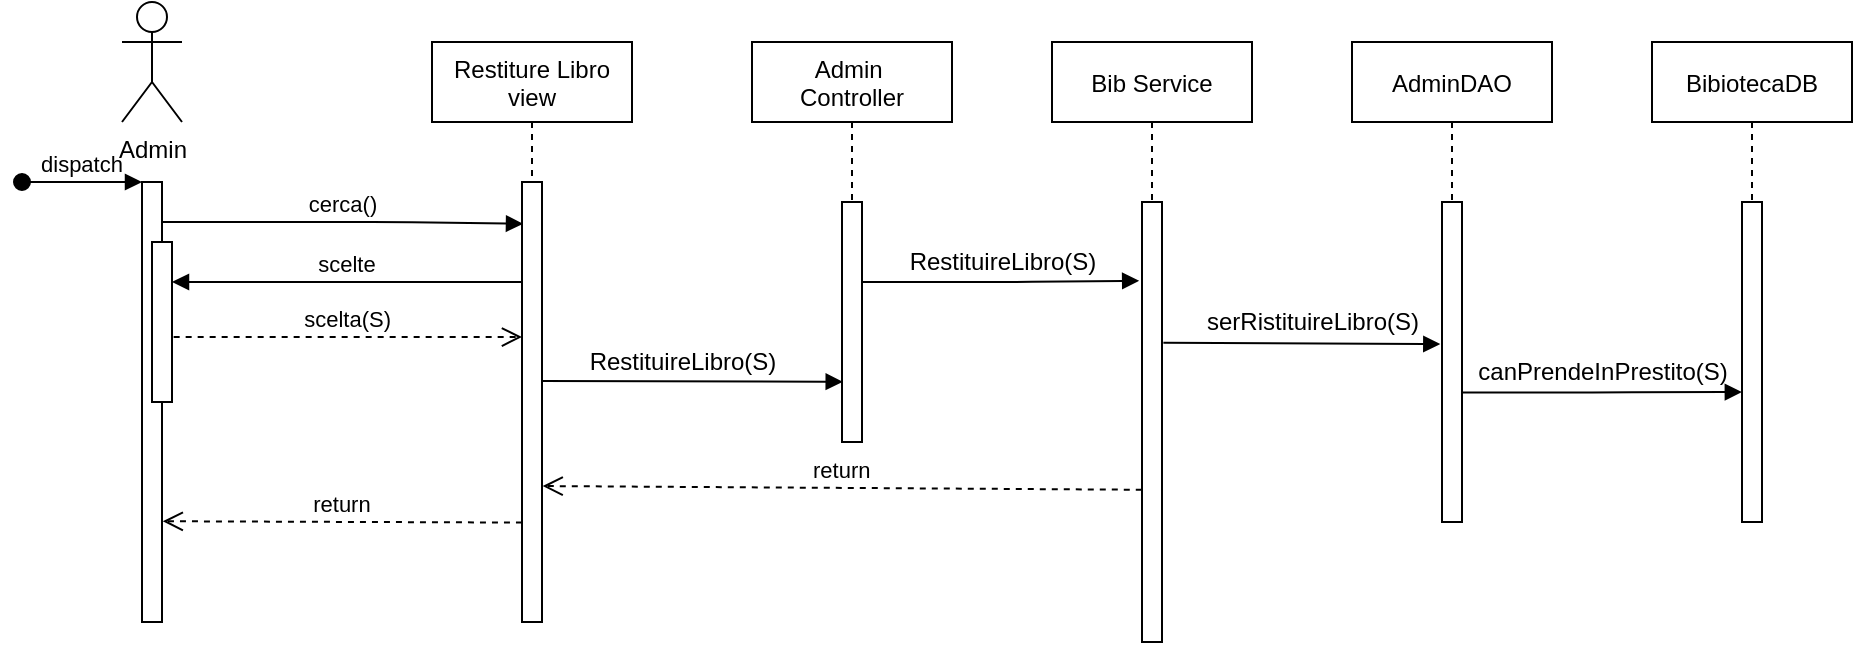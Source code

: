 <mxfile version="20.8.16" type="device"><diagram name="Page-1" id="xkDbS5LulGVmW-3eseua"><mxGraphModel dx="1104" dy="516" grid="1" gridSize="10" guides="1" tooltips="1" connect="1" arrows="1" fold="1" page="1" pageScale="1" pageWidth="827" pageHeight="1169" math="0" shadow="0"><root><mxCell id="0"/><mxCell id="1" parent="0"/><mxCell id="K5SQ9NSuglaD7SCwOWks-1" value="Restiture Libro&#10;view" style="shape=umlLifeline;perimeter=lifelinePerimeter;container=0;collapsible=0;recursiveResize=0;rounded=0;shadow=0;strokeWidth=1;" parent="1" vertex="1"><mxGeometry x="310" y="80" width="100" height="200" as="geometry"/></mxCell><mxCell id="K5SQ9NSuglaD7SCwOWks-2" value="cerca()" style="verticalAlign=bottom;endArrow=block;shadow=0;strokeWidth=1;entryX=0.05;entryY=0.095;entryDx=0;entryDy=0;entryPerimeter=0;" parent="1" source="K5SQ9NSuglaD7SCwOWks-5" target="K5SQ9NSuglaD7SCwOWks-9" edge="1"><mxGeometry relative="1" as="geometry"><mxPoint x="275" y="160" as="sourcePoint"/><Array as="points"><mxPoint x="290" y="170"/></Array></mxGeometry></mxCell><mxCell id="K5SQ9NSuglaD7SCwOWks-3" value="scelte" style="verticalAlign=bottom;endArrow=block;shadow=0;strokeWidth=1;" parent="1" source="K5SQ9NSuglaD7SCwOWks-9" target="K5SQ9NSuglaD7SCwOWks-7" edge="1"><mxGeometry relative="1" as="geometry"><mxPoint x="240" y="200" as="sourcePoint"/><Array as="points"><mxPoint x="260" y="200"/></Array></mxGeometry></mxCell><mxCell id="K5SQ9NSuglaD7SCwOWks-4" value="scelta(S)" style="verticalAlign=bottom;endArrow=open;dashed=1;endSize=8;exitX=1.083;exitY=0.594;shadow=0;strokeWidth=1;exitDx=0;exitDy=0;exitPerimeter=0;" parent="1" source="K5SQ9NSuglaD7SCwOWks-7" target="K5SQ9NSuglaD7SCwOWks-9" edge="1"><mxGeometry relative="1" as="geometry"><mxPoint x="340" y="228" as="targetPoint"/></mxGeometry></mxCell><mxCell id="K5SQ9NSuglaD7SCwOWks-5" value="" style="points=[];perimeter=orthogonalPerimeter;rounded=0;shadow=0;strokeWidth=1;" parent="1" vertex="1"><mxGeometry x="165" y="150" width="10" height="220" as="geometry"/></mxCell><mxCell id="K5SQ9NSuglaD7SCwOWks-6" value="dispatch" style="verticalAlign=bottom;startArrow=oval;endArrow=block;startSize=8;shadow=0;strokeWidth=1;" parent="1" target="K5SQ9NSuglaD7SCwOWks-5" edge="1"><mxGeometry relative="1" as="geometry"><mxPoint x="105" y="150" as="sourcePoint"/></mxGeometry></mxCell><mxCell id="K5SQ9NSuglaD7SCwOWks-7" value="" style="points=[];perimeter=orthogonalPerimeter;rounded=0;shadow=0;strokeWidth=1;" parent="1" vertex="1"><mxGeometry x="170" y="180" width="10" height="80" as="geometry"/></mxCell><mxCell id="K5SQ9NSuglaD7SCwOWks-8" value="Admin" style="shape=umlActor;verticalLabelPosition=bottom;verticalAlign=top;html=1;outlineConnect=0;" parent="1" vertex="1"><mxGeometry x="155" y="60" width="30" height="60" as="geometry"/></mxCell><mxCell id="K5SQ9NSuglaD7SCwOWks-9" value="" style="points=[];perimeter=orthogonalPerimeter;rounded=0;shadow=0;strokeWidth=1;" parent="1" vertex="1"><mxGeometry x="355" y="150" width="10" height="220" as="geometry"/></mxCell><mxCell id="K5SQ9NSuglaD7SCwOWks-10" value="Admin &#10;Controller" style="shape=umlLifeline;perimeter=lifelinePerimeter;container=0;collapsible=0;recursiveResize=0;rounded=0;shadow=0;strokeWidth=1;" parent="1" vertex="1"><mxGeometry x="470" y="80" width="100" height="200" as="geometry"/></mxCell><mxCell id="K5SQ9NSuglaD7SCwOWks-11" value="" style="points=[];perimeter=orthogonalPerimeter;rounded=0;shadow=0;strokeWidth=1;" parent="1" vertex="1"><mxGeometry x="515" y="160" width="10" height="120" as="geometry"/></mxCell><mxCell id="K5SQ9NSuglaD7SCwOWks-12" value="" style="verticalAlign=bottom;endArrow=block;shadow=0;strokeWidth=1;exitX=1.021;exitY=0.452;exitDx=0;exitDy=0;exitPerimeter=0;entryX=0.036;entryY=0.749;entryDx=0;entryDy=0;entryPerimeter=0;" parent="1" source="K5SQ9NSuglaD7SCwOWks-9" target="K5SQ9NSuglaD7SCwOWks-11" edge="1"><mxGeometry relative="1" as="geometry"><mxPoint x="365" y="250.0" as="sourcePoint"/><mxPoint x="510" y="250" as="targetPoint"/></mxGeometry></mxCell><mxCell id="K5SQ9NSuglaD7SCwOWks-13" value="RestituireLibro(S)" style="text;html=1;align=center;verticalAlign=middle;resizable=0;points=[];autosize=1;strokeColor=none;fillColor=none;" parent="1" vertex="1"><mxGeometry x="375" y="225" width="120" height="30" as="geometry"/></mxCell><mxCell id="K5SQ9NSuglaD7SCwOWks-14" value="Bib Service" style="shape=umlLifeline;perimeter=lifelinePerimeter;container=0;collapsible=0;recursiveResize=0;rounded=0;shadow=0;strokeWidth=1;" parent="1" vertex="1"><mxGeometry x="620" y="80" width="100" height="230" as="geometry"/></mxCell><mxCell id="K5SQ9NSuglaD7SCwOWks-15" value="" style="points=[];perimeter=orthogonalPerimeter;rounded=0;shadow=0;strokeWidth=1;" parent="1" vertex="1"><mxGeometry x="665" y="160" width="10" height="220" as="geometry"/></mxCell><mxCell id="K5SQ9NSuglaD7SCwOWks-16" value="AdminDAO" style="shape=umlLifeline;perimeter=lifelinePerimeter;container=0;collapsible=0;recursiveResize=0;rounded=0;shadow=0;strokeWidth=1;" parent="1" vertex="1"><mxGeometry x="770" y="80" width="100" height="240" as="geometry"/></mxCell><mxCell id="K5SQ9NSuglaD7SCwOWks-17" value="" style="points=[];perimeter=orthogonalPerimeter;rounded=0;shadow=0;strokeWidth=1;" parent="1" vertex="1"><mxGeometry x="815" y="160" width="10" height="160" as="geometry"/></mxCell><mxCell id="K5SQ9NSuglaD7SCwOWks-18" value="RestituireLibro(S)" style="text;html=1;align=center;verticalAlign=middle;resizable=0;points=[];autosize=1;strokeColor=none;fillColor=none;" parent="1" vertex="1"><mxGeometry x="535" y="175" width="120" height="30" as="geometry"/></mxCell><mxCell id="K5SQ9NSuglaD7SCwOWks-19" value="" style="verticalAlign=bottom;endArrow=block;shadow=0;strokeWidth=1;entryX=-0.142;entryY=0.179;entryDx=0;entryDy=0;entryPerimeter=0;" parent="1" source="K5SQ9NSuglaD7SCwOWks-11" target="K5SQ9NSuglaD7SCwOWks-15" edge="1"><mxGeometry relative="1" as="geometry"><mxPoint x="525" y="270.0" as="sourcePoint"/><mxPoint x="660" y="200" as="targetPoint"/><Array as="points"><mxPoint x="600" y="200"/></Array></mxGeometry></mxCell><mxCell id="K5SQ9NSuglaD7SCwOWks-20" value="" style="verticalAlign=bottom;endArrow=block;shadow=0;strokeWidth=1;entryX=-0.085;entryY=0.444;entryDx=0;entryDy=0;entryPerimeter=0;exitX=1.069;exitY=0.32;exitDx=0;exitDy=0;exitPerimeter=0;" parent="1" source="K5SQ9NSuglaD7SCwOWks-15" target="K5SQ9NSuglaD7SCwOWks-17" edge="1"><mxGeometry relative="1" as="geometry"><mxPoint x="675" y="300.0" as="sourcePoint"/><mxPoint x="750" y="300" as="targetPoint"/></mxGeometry></mxCell><mxCell id="K5SQ9NSuglaD7SCwOWks-21" value="serRistituireLibro(S)" style="text;html=1;align=center;verticalAlign=middle;resizable=0;points=[];autosize=1;strokeColor=none;fillColor=none;" parent="1" vertex="1"><mxGeometry x="685" y="205" width="130" height="30" as="geometry"/></mxCell><mxCell id="K5SQ9NSuglaD7SCwOWks-22" value="return" style="verticalAlign=bottom;endArrow=open;dashed=1;endSize=8;shadow=0;strokeWidth=1;entryX=1.033;entryY=0.691;entryDx=0;entryDy=0;entryPerimeter=0;exitX=-0.011;exitY=0.654;exitDx=0;exitDy=0;exitPerimeter=0;" parent="1" source="K5SQ9NSuglaD7SCwOWks-15" target="K5SQ9NSuglaD7SCwOWks-9" edge="1"><mxGeometry relative="1" as="geometry"><mxPoint x="275" y="236" as="targetPoint"/><mxPoint x="660" y="330" as="sourcePoint"/><Array as="points"/></mxGeometry></mxCell><mxCell id="K5SQ9NSuglaD7SCwOWks-23" value="BibiotecaDB" style="shape=umlLifeline;perimeter=lifelinePerimeter;container=0;collapsible=0;recursiveResize=0;rounded=0;shadow=0;strokeWidth=1;" parent="1" vertex="1"><mxGeometry x="920" y="80" width="100" height="230" as="geometry"/></mxCell><mxCell id="K5SQ9NSuglaD7SCwOWks-24" value="" style="points=[];perimeter=orthogonalPerimeter;rounded=0;shadow=0;strokeWidth=1;" parent="1" vertex="1"><mxGeometry x="965" y="160" width="10" height="160" as="geometry"/></mxCell><mxCell id="K5SQ9NSuglaD7SCwOWks-25" value="canPrendeInPrestito(S)" style="text;html=1;align=center;verticalAlign=middle;resizable=0;points=[];autosize=1;strokeColor=none;fillColor=none;" parent="1" vertex="1"><mxGeometry x="820" y="230" width="150" height="30" as="geometry"/></mxCell><mxCell id="K5SQ9NSuglaD7SCwOWks-26" value="" style="verticalAlign=bottom;endArrow=block;shadow=0;strokeWidth=1;entryX=-0.008;entryY=0.199;entryDx=0;entryDy=0;entryPerimeter=0;" parent="1" edge="1"><mxGeometry relative="1" as="geometry"><mxPoint x="825" y="255.2" as="sourcePoint"/><mxPoint x="964.92" y="255" as="targetPoint"/><Array as="points"><mxPoint x="900" y="255.2"/></Array></mxGeometry></mxCell><mxCell id="K5SQ9NSuglaD7SCwOWks-27" value="return" style="verticalAlign=bottom;endArrow=open;dashed=1;endSize=8;shadow=0;strokeWidth=1;entryX=1.037;entryY=0.771;entryDx=0;entryDy=0;entryPerimeter=0;exitX=-0.002;exitY=0.774;exitDx=0;exitDy=0;exitPerimeter=0;" parent="1" source="K5SQ9NSuglaD7SCwOWks-9" target="K5SQ9NSuglaD7SCwOWks-5" edge="1"><mxGeometry relative="1" as="geometry"><mxPoint x="175.0" y="318.14" as="targetPoint"/><mxPoint x="350" y="318" as="sourcePoint"/><Array as="points"/></mxGeometry></mxCell></root></mxGraphModel></diagram></mxfile>